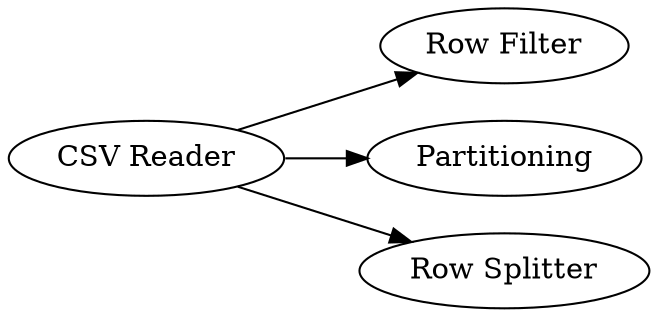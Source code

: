 digraph {
	"7929192862138183345_4" [label="Row Filter"]
	"7929192862138183345_3" [label=Partitioning]
	"7929192862138183345_1" [label="CSV Reader"]
	"7929192862138183345_6" [label="Row Splitter"]
	"7929192862138183345_1" -> "7929192862138183345_3"
	"7929192862138183345_1" -> "7929192862138183345_6"
	"7929192862138183345_1" -> "7929192862138183345_4"
	rankdir=LR
}
